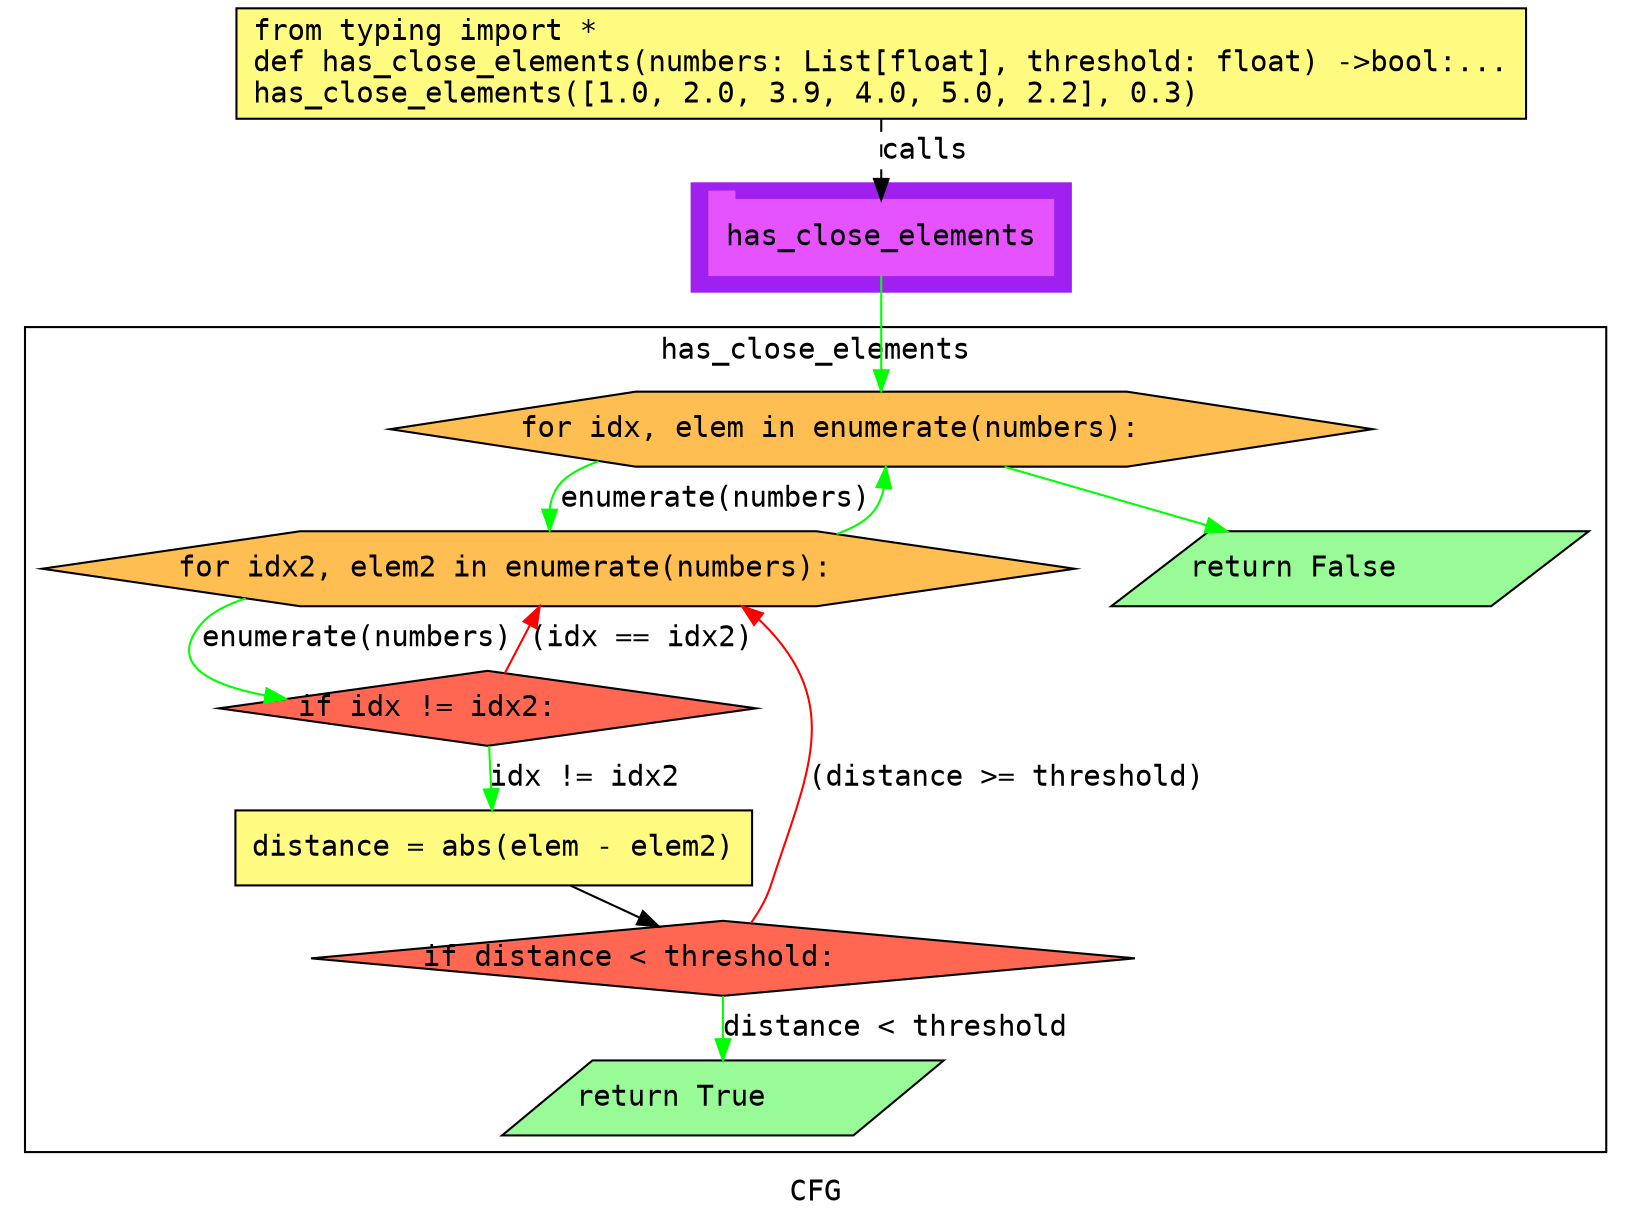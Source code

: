 digraph cluster570CFG {
	graph [bb="0,0,767,580",
		compound=True,
		fontname="DejaVu Sans Mono",
		label=CFG,
		lheight=0.21,
		lp="383.5,11.5",
		lwidth=0.35,
		pack=False,
		rankdir=TB,
		ranksep=0.02
	];
	node [fontname="DejaVu Sans Mono",
		label="\N"
	];
	edge [fontname="DejaVu Sans Mono"];
	subgraph cluster_1 {
		graph [bb="328,444,510,496",
			color=purple,
			compound=true,
			fontname="DejaVu Sans Mono",
			label="",
			rankdir=TB,
			ranksep=0.02,
			shape=tab,
			style=filled
		];
		node [fontname="DejaVu Sans Mono"];
		edge [fontname="DejaVu Sans Mono"];
		19	[color="#E552FF",
			height=0.5,
			label=has_close_elements,
			linenum="[12]",
			pos="419,470",
			shape=tab,
			style=filled,
			width=2.2917];
	}
	subgraph cluster2has_close_elements {
		graph [bb="8,31,759,427",
			compound=True,
			fontname="DejaVu Sans Mono",
			label=has_close_elements,
			lheight=0.21,
			lp="383.5,415.5",
			lwidth=2.07,
			pack=False,
			rankdir=TB,
			ranksep=0.02
		];
		node [fontname="DejaVu Sans Mono"];
		edge [fontname="DejaVu Sans Mono"];
		subgraph cluster_3 {
			graph [color=purple,
				compound=true,
				fontname="DejaVu Sans Mono",
				label="",
				rankdir=TB,
				ranksep=0.02,
				shape=tab,
				style=filled
			];
			node [fontname="DejaVu Sans Mono"];
			edge [fontname="DejaVu Sans Mono"];
		}
		subgraph cluster_5 {
			graph [color=purple,
				compound=true,
				fontname="DejaVu Sans Mono",
				label="",
				rankdir=TB,
				ranksep=0.02,
				shape=tab,
				style=filled
			];
			node [fontname="DejaVu Sans Mono"];
			edge [fontname="DejaVu Sans Mono"];
		}
		subgraph cluster_10 {
			graph [color=purple,
				compound=true,
				fontname="DejaVu Sans Mono",
				label="",
				rankdir=TB,
				ranksep=0.02,
				shape=tab,
				style=filled
			];
			node [fontname="DejaVu Sans Mono"];
			edge [fontname="DejaVu Sans Mono"];
		}
		3	[fillcolor="#FFBE52",
			height=0.5,
			label="for idx, elem in enumerate(numbers):\l",
			linenum="[3]",
			pos="419,378",
			shape=hexagon,
			style="filled,solid",
			width=6.5459];
		5	[fillcolor="#FFBE52",
			height=0.5,
			label="for idx2, elem2 in enumerate(numbers):\l",
			linenum="[4]",
			pos="264,311",
			shape=hexagon,
			style="filled,solid",
			width=6.8795];
		3 -> 5	[color=green,
			label="enumerate(numbers)",
			lp="335.5,344.5",
			pos="e,257.58,329.29 280.3,363.09 271.59,360.09 264.79,356.43 261,352 257.97,348.45 256.73,344.01 256.55,339.4"];
		6	[fillcolor="#98fb98",
			height=0.5,
			label="return False\l",
			linenum="[10]",
			pos="640,311",
			shape=parallelogram,
			style="filled,solid",
			width=3.0706];
		3 -> 6	[color=green,
			pos="e,581.94,329.08 477.07,359.92 506.26,351.33 541.81,340.88 572.25,331.93"];
		5 -> 3	[color=green,
			pos="e,421.19,359.85 397.51,327.64 404.78,330.29 410.53,333.38 414,337 417.31,340.44 419.21,344.89 420.21,349.57"];
		8	[fillcolor="#FF6752",
			height=0.5,
			label="if idx != idx2:\l",
			linenum="[5]",
			pos="230,244",
			shape=diamond,
			style="filled,solid",
			width=3.5745];
		5 -> 8	[color=green,
			label="enumerate(numbers)",
			lp="164.5,277.5",
			pos="e,130.69,248.23 111.66,297.06 101.88,293.86 94.247,289.9 90,285 73.119,265.52 91.9,255.21 120.61,249.86"];
		8 -> 5	[color=red,
			label="(idx == idx2)",
			lp="304,277.5",
			pos="e,255.07,292.92 238.29,260.85 241.9,267.75 246.23,276.03 250.3,283.81"];
		10	[fillcolor="#FFFB81",
			height=0.5,
			label="distance = abs(elem - elem2)\l",
			linenum="[6]",
			pos="233,177",
			shape=rectangle,
			style="filled,solid",
			width=3.4444];
		8 -> 10	[color=green,
			label="idx != idx2",
			lp="276.5,210.5",
			pos="e,232.21,195.19 230.79,225.92 231.08,219.7 231.41,212.5 231.73,205.6"];
		13	[fillcolor="#FF6752",
			height=0.5,
			label="if distance < threshold:\l",
			linenum="[7]",
			pos="343,124",
			shape=diamond,
			style="filled,solid",
			width=5.4894];
		10 -> 13	[color=black,
			pos="e,312.21,139.28 269.93,158.88 280.55,153.95 292.19,148.56 302.98,143.55"];
		13 -> 5	[color=red,
			label="(distance >= threshold)",
			lp="479,210.5",
			pos="e,352.22,292.94 356.5,140.96 360.29,146.35 363.94,152.63 366,159 383.21,212.32 401.72,245.49 362,285 361.44,285.56 360.87,286.1 \
360.29,286.64"];
		14	[fillcolor="#98fb98",
			height=0.5,
			label="return True\l",
			linenum="[8]",
			pos="343,57",
			shape=parallelogram,
			style="filled,solid",
			width=2.8323];
		13 -> 14	[color=green,
			label="distance < threshold",
			lp="426,90.5",
			pos="e,343,75.19 343,105.92 343,99.702 343,92.5 343,85.6"];
	}
	1	[fillcolor="#FFFB81",
		height=0.73611,
		label="from typing import *\ldef has_close_elements(numbers: List[float], threshold: float) ->bool:...\lhas_close_elements([1.0, 2.0, 3.9, \
4.0, 5.0, 2.2], 0.3)\l",
		linenum="[1]",
		pos="419,553.5",
		shape=rectangle,
		style="filled,solid",
		width=8.5972];
	1 -> 19	[label=calls,
		lp="440,511.5",
		pos="e,419,488.13 419,526.71 419,517.66 419,507.47 419,498.3",
		style=dashed];
	19 -> 3	[color=green,
		pos="e,419,396.3 419,451.65 419,438.82 419,421.11 419,406.38"];
}
